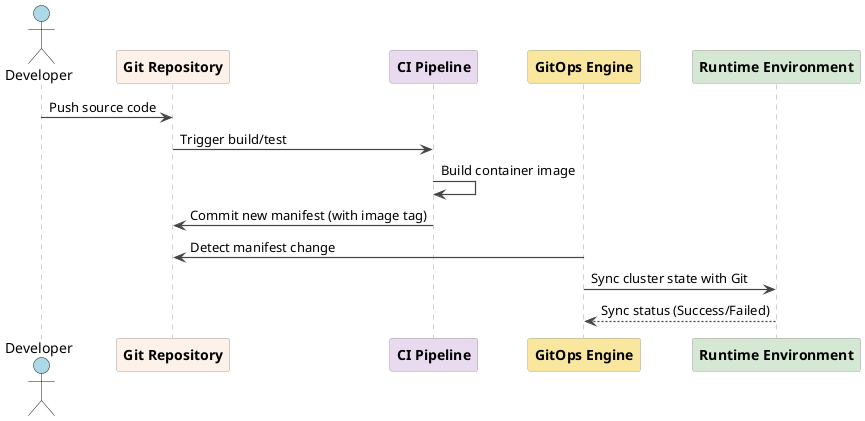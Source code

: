 @startuml

skinparam participant {
  BackgroundColor #F9F9F9
  BorderColor #A0A0A0
  FontStyle bold
}
skinparam sequence {
  ArrowColor #444444
  ArrowThickness 1.2
  LifeLineBorderColor #A0A0A0
  LifeLineBackgroundColor #FFFFFF
  ParticipantPadding 20
}
skinparam box {
  BorderColor #999999
  BackgroundColor #FAFAFA
  FontStyle bold
}

actor Developer as Dev2 #ADD8E6
participant "Git Repository" as Git2 #FDF2E9
participant "CI Pipeline" as CI #E8DAEF
participant "GitOps Engine" as GitOps #F9E79F
participant "Runtime Environment" as Env2 #D5E8D4

Dev2 -> Git2: Push source code
Git2 -> CI: Trigger build/test
CI -> CI: Build container image
CI -> Git2: Commit new manifest (with image tag)
GitOps -> Git2: Detect manifest change
GitOps -> Env2: Sync cluster state with Git
Env2 --> GitOps: Sync status (Success/Failed)

@enduml
